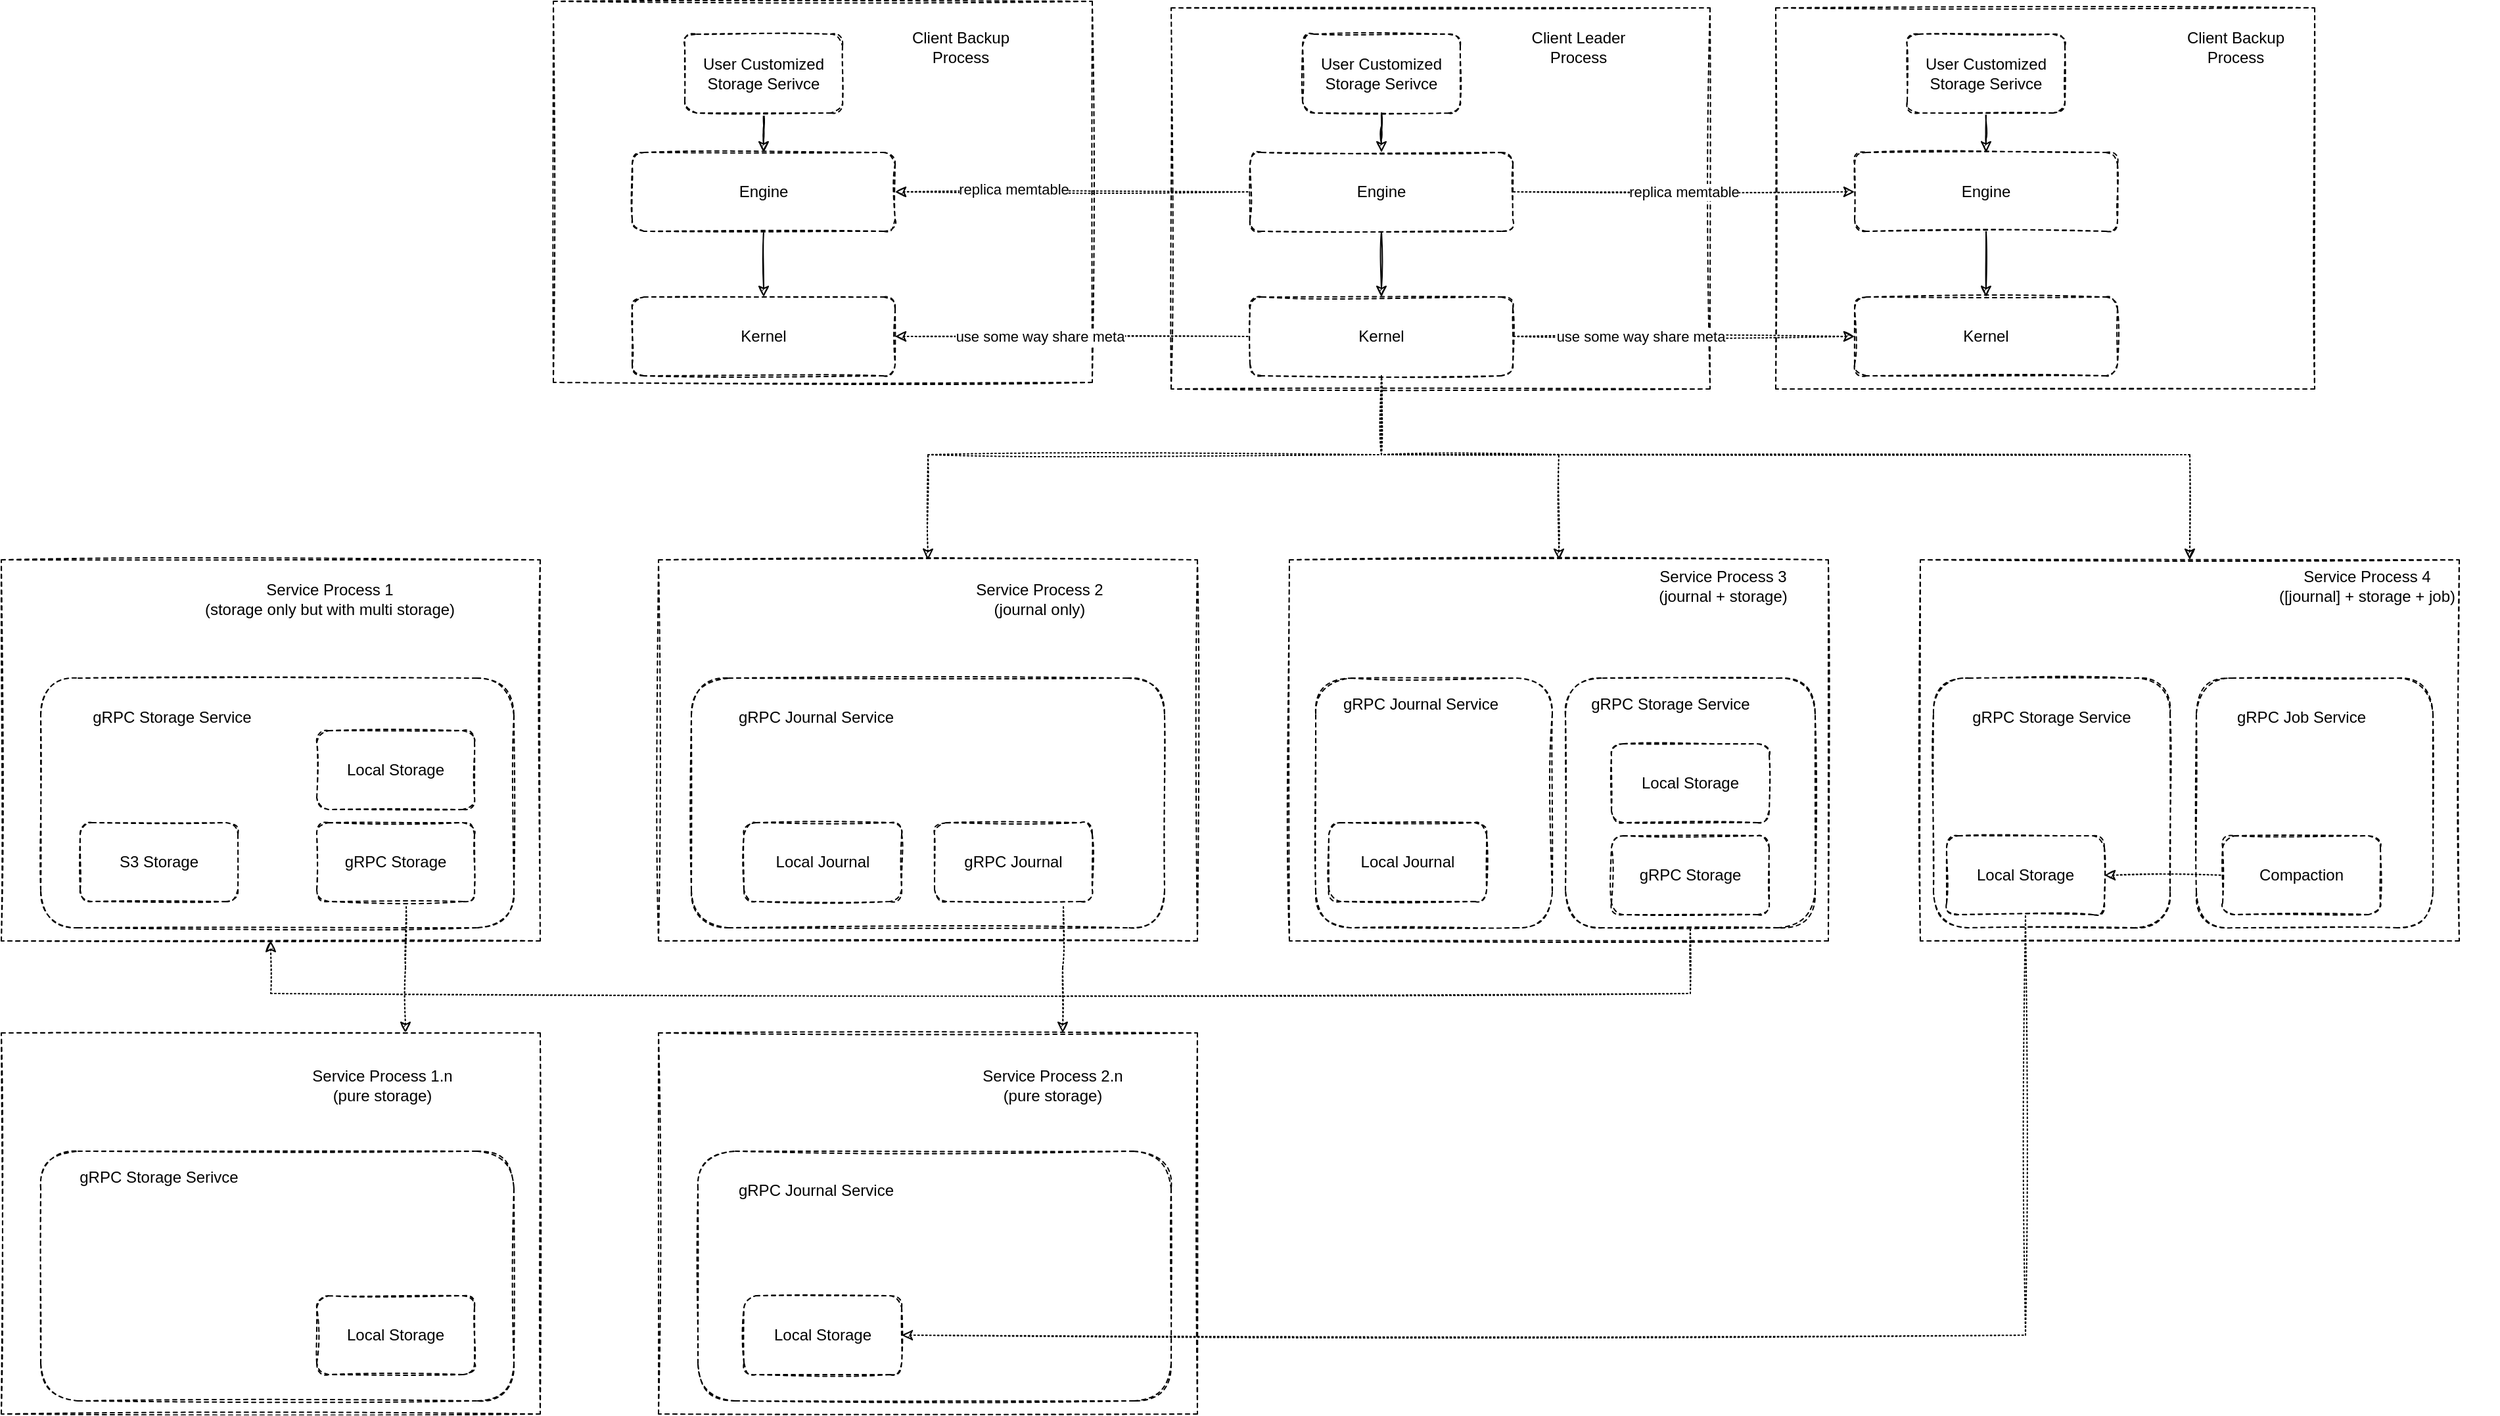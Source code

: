 <mxfile version="14.9.2" type="github">
  <diagram id="p5ktJG7kHRR2MGikXrD1" name="Page-1">
    <mxGraphModel dx="2228" dy="749" grid="1" gridSize="10" guides="1" tooltips="1" connect="1" arrows="1" fold="1" page="1" pageScale="1" pageWidth="850" pageHeight="1100" math="0" shadow="0">
      <root>
        <mxCell id="0" />
        <mxCell id="1" parent="0" />
        <mxCell id="gaqG3cVAWfKeBBLfXeYB-1" value="" style="whiteSpace=wrap;html=1;dashed=1;sketch=1;" vertex="1" parent="1">
          <mxGeometry x="200" y="150" width="410" height="290" as="geometry" />
        </mxCell>
        <mxCell id="gaqG3cVAWfKeBBLfXeYB-2" value="Kernel" style="rounded=1;whiteSpace=wrap;html=1;dashed=1;sketch=1;" vertex="1" parent="1">
          <mxGeometry x="260" y="370" width="200" height="60" as="geometry" />
        </mxCell>
        <mxCell id="gaqG3cVAWfKeBBLfXeYB-95" style="edgeStyle=orthogonalEdgeStyle;rounded=0;sketch=1;orthogonalLoop=1;jettySize=auto;html=1;entryX=0.5;entryY=1;entryDx=0;entryDy=0;dashed=1;dashPattern=1 2;startArrow=classic;startFill=1;endArrow=none;endFill=0;" edge="1" parent="1" source="gaqG3cVAWfKeBBLfXeYB-3" target="gaqG3cVAWfKeBBLfXeYB-2">
          <mxGeometry relative="1" as="geometry">
            <Array as="points">
              <mxPoint x="15" y="490" />
              <mxPoint x="360" y="490" />
            </Array>
          </mxGeometry>
        </mxCell>
        <mxCell id="gaqG3cVAWfKeBBLfXeYB-3" value="" style="whiteSpace=wrap;html=1;dashed=1;sketch=1;" vertex="1" parent="1">
          <mxGeometry x="-190" y="570" width="410" height="290" as="geometry" />
        </mxCell>
        <mxCell id="gaqG3cVAWfKeBBLfXeYB-5" value="" style="whiteSpace=wrap;html=1;dashed=1;sketch=1;" vertex="1" parent="1">
          <mxGeometry x="-690" y="570" width="410" height="290" as="geometry" />
        </mxCell>
        <mxCell id="gaqG3cVAWfKeBBLfXeYB-8" style="edgeStyle=orthogonalEdgeStyle;rounded=0;sketch=1;orthogonalLoop=1;jettySize=auto;html=1;exitX=0.5;exitY=1;exitDx=0;exitDy=0;" edge="1" parent="1" source="gaqG3cVAWfKeBBLfXeYB-6" target="gaqG3cVAWfKeBBLfXeYB-7">
          <mxGeometry relative="1" as="geometry" />
        </mxCell>
        <mxCell id="gaqG3cVAWfKeBBLfXeYB-6" value="User Customized Storage Serivce" style="rounded=1;whiteSpace=wrap;html=1;dashed=1;sketch=1;" vertex="1" parent="1">
          <mxGeometry x="300" y="170" width="120" height="60" as="geometry" />
        </mxCell>
        <mxCell id="gaqG3cVAWfKeBBLfXeYB-9" style="edgeStyle=orthogonalEdgeStyle;rounded=0;sketch=1;orthogonalLoop=1;jettySize=auto;html=1;entryX=0.5;entryY=0;entryDx=0;entryDy=0;" edge="1" parent="1" source="gaqG3cVAWfKeBBLfXeYB-7" target="gaqG3cVAWfKeBBLfXeYB-2">
          <mxGeometry relative="1" as="geometry" />
        </mxCell>
        <mxCell id="gaqG3cVAWfKeBBLfXeYB-7" value="Engine" style="rounded=1;whiteSpace=wrap;html=1;dashed=1;sketch=1;" vertex="1" parent="1">
          <mxGeometry x="260" y="260" width="200" height="60" as="geometry" />
        </mxCell>
        <mxCell id="gaqG3cVAWfKeBBLfXeYB-10" value="" style="whiteSpace=wrap;html=1;dashed=1;sketch=1;" vertex="1" parent="1">
          <mxGeometry x="-270" y="145" width="410" height="290" as="geometry" />
        </mxCell>
        <mxCell id="gaqG3cVAWfKeBBLfXeYB-36" style="edgeStyle=orthogonalEdgeStyle;rounded=0;sketch=1;orthogonalLoop=1;jettySize=auto;html=1;exitX=1;exitY=0.5;exitDx=0;exitDy=0;entryX=0;entryY=0.5;entryDx=0;entryDy=0;dashed=1;dashPattern=1 2;startArrow=classic;startFill=1;endArrow=none;endFill=0;" edge="1" parent="1" source="gaqG3cVAWfKeBBLfXeYB-11" target="gaqG3cVAWfKeBBLfXeYB-2">
          <mxGeometry relative="1" as="geometry" />
        </mxCell>
        <mxCell id="gaqG3cVAWfKeBBLfXeYB-38" value="use some way share meta" style="edgeLabel;html=1;align=center;verticalAlign=middle;resizable=0;points=[];" vertex="1" connectable="0" parent="gaqG3cVAWfKeBBLfXeYB-36">
          <mxGeometry x="-0.459" y="-2" relative="1" as="geometry">
            <mxPoint x="37" y="-2" as="offset" />
          </mxGeometry>
        </mxCell>
        <mxCell id="gaqG3cVAWfKeBBLfXeYB-11" value="Kernel" style="rounded=1;whiteSpace=wrap;html=1;dashed=1;sketch=1;" vertex="1" parent="1">
          <mxGeometry x="-210" y="370" width="200" height="60" as="geometry" />
        </mxCell>
        <mxCell id="gaqG3cVAWfKeBBLfXeYB-12" style="edgeStyle=orthogonalEdgeStyle;rounded=0;sketch=1;orthogonalLoop=1;jettySize=auto;html=1;exitX=0.5;exitY=1;exitDx=0;exitDy=0;" edge="1" parent="1" source="gaqG3cVAWfKeBBLfXeYB-13" target="gaqG3cVAWfKeBBLfXeYB-15">
          <mxGeometry relative="1" as="geometry" />
        </mxCell>
        <mxCell id="gaqG3cVAWfKeBBLfXeYB-13" value="User Customized Storage Serivce" style="rounded=1;whiteSpace=wrap;html=1;dashed=1;sketch=1;" vertex="1" parent="1">
          <mxGeometry x="-170" y="170" width="120" height="60" as="geometry" />
        </mxCell>
        <mxCell id="gaqG3cVAWfKeBBLfXeYB-14" style="edgeStyle=orthogonalEdgeStyle;rounded=0;sketch=1;orthogonalLoop=1;jettySize=auto;html=1;entryX=0.5;entryY=0;entryDx=0;entryDy=0;" edge="1" parent="1" source="gaqG3cVAWfKeBBLfXeYB-15" target="gaqG3cVAWfKeBBLfXeYB-11">
          <mxGeometry relative="1" as="geometry" />
        </mxCell>
        <mxCell id="gaqG3cVAWfKeBBLfXeYB-31" style="edgeStyle=orthogonalEdgeStyle;rounded=0;sketch=1;orthogonalLoop=1;jettySize=auto;html=1;exitX=1;exitY=0.5;exitDx=0;exitDy=0;dashed=1;startArrow=classic;startFill=1;endArrow=none;endFill=0;dashPattern=1 2;" edge="1" parent="1" source="gaqG3cVAWfKeBBLfXeYB-15" target="gaqG3cVAWfKeBBLfXeYB-7">
          <mxGeometry relative="1" as="geometry" />
        </mxCell>
        <mxCell id="gaqG3cVAWfKeBBLfXeYB-32" value="replica memtable" style="edgeLabel;html=1;align=center;verticalAlign=middle;resizable=0;points=[];" vertex="1" connectable="0" parent="gaqG3cVAWfKeBBLfXeYB-31">
          <mxGeometry x="-0.333" y="2" relative="1" as="geometry">
            <mxPoint as="offset" />
          </mxGeometry>
        </mxCell>
        <mxCell id="gaqG3cVAWfKeBBLfXeYB-15" value="Engine" style="rounded=1;whiteSpace=wrap;html=1;dashed=1;sketch=1;" vertex="1" parent="1">
          <mxGeometry x="-210" y="260" width="200" height="60" as="geometry" />
        </mxCell>
        <mxCell id="gaqG3cVAWfKeBBLfXeYB-16" value="" style="whiteSpace=wrap;html=1;dashed=1;sketch=1;" vertex="1" parent="1">
          <mxGeometry x="660" y="150" width="410" height="290" as="geometry" />
        </mxCell>
        <mxCell id="gaqG3cVAWfKeBBLfXeYB-37" style="edgeStyle=orthogonalEdgeStyle;rounded=0;sketch=1;orthogonalLoop=1;jettySize=auto;html=1;exitX=0;exitY=0.5;exitDx=0;exitDy=0;entryX=1;entryY=0.5;entryDx=0;entryDy=0;dashed=1;dashPattern=1 2;startArrow=classic;startFill=1;endArrow=none;endFill=0;" edge="1" parent="1" source="gaqG3cVAWfKeBBLfXeYB-17" target="gaqG3cVAWfKeBBLfXeYB-2">
          <mxGeometry relative="1" as="geometry" />
        </mxCell>
        <mxCell id="gaqG3cVAWfKeBBLfXeYB-39" value="use some way share meta" style="edgeLabel;html=1;align=center;verticalAlign=middle;resizable=0;points=[];" vertex="1" connectable="0" parent="gaqG3cVAWfKeBBLfXeYB-37">
          <mxGeometry x="0.254" relative="1" as="geometry">
            <mxPoint as="offset" />
          </mxGeometry>
        </mxCell>
        <mxCell id="gaqG3cVAWfKeBBLfXeYB-17" value="Kernel" style="rounded=1;whiteSpace=wrap;html=1;dashed=1;sketch=1;" vertex="1" parent="1">
          <mxGeometry x="720" y="370" width="200" height="60" as="geometry" />
        </mxCell>
        <mxCell id="gaqG3cVAWfKeBBLfXeYB-18" style="edgeStyle=orthogonalEdgeStyle;rounded=0;sketch=1;orthogonalLoop=1;jettySize=auto;html=1;exitX=0.5;exitY=1;exitDx=0;exitDy=0;" edge="1" parent="1" source="gaqG3cVAWfKeBBLfXeYB-19" target="gaqG3cVAWfKeBBLfXeYB-21">
          <mxGeometry relative="1" as="geometry" />
        </mxCell>
        <mxCell id="gaqG3cVAWfKeBBLfXeYB-19" value="User Customized Storage Serivce" style="rounded=1;whiteSpace=wrap;html=1;dashed=1;sketch=1;" vertex="1" parent="1">
          <mxGeometry x="760" y="170" width="120" height="60" as="geometry" />
        </mxCell>
        <mxCell id="gaqG3cVAWfKeBBLfXeYB-20" style="edgeStyle=orthogonalEdgeStyle;rounded=0;sketch=1;orthogonalLoop=1;jettySize=auto;html=1;entryX=0.5;entryY=0;entryDx=0;entryDy=0;" edge="1" parent="1" source="gaqG3cVAWfKeBBLfXeYB-21" target="gaqG3cVAWfKeBBLfXeYB-17">
          <mxGeometry relative="1" as="geometry" />
        </mxCell>
        <mxCell id="gaqG3cVAWfKeBBLfXeYB-33" style="edgeStyle=orthogonalEdgeStyle;rounded=0;sketch=1;orthogonalLoop=1;jettySize=auto;html=1;exitX=0;exitY=0.5;exitDx=0;exitDy=0;dashed=1;dashPattern=1 2;startArrow=classic;startFill=1;endArrow=none;endFill=0;" edge="1" parent="1" source="gaqG3cVAWfKeBBLfXeYB-21" target="gaqG3cVAWfKeBBLfXeYB-7">
          <mxGeometry relative="1" as="geometry" />
        </mxCell>
        <mxCell id="gaqG3cVAWfKeBBLfXeYB-34" value="replica memtable" style="edgeLabel;html=1;align=center;verticalAlign=middle;resizable=0;points=[];" vertex="1" connectable="0" parent="gaqG3cVAWfKeBBLfXeYB-33">
          <mxGeometry x="0.108" relative="1" as="geometry">
            <mxPoint x="14" as="offset" />
          </mxGeometry>
        </mxCell>
        <mxCell id="gaqG3cVAWfKeBBLfXeYB-21" value="Engine" style="rounded=1;whiteSpace=wrap;html=1;dashed=1;sketch=1;" vertex="1" parent="1">
          <mxGeometry x="720" y="260" width="200" height="60" as="geometry" />
        </mxCell>
        <mxCell id="gaqG3cVAWfKeBBLfXeYB-24" value="Client Leader Process" style="text;html=1;strokeColor=none;fillColor=none;align=center;verticalAlign=middle;whiteSpace=wrap;rounded=0;dashed=1;sketch=1;" vertex="1" parent="1">
          <mxGeometry x="470" y="170" width="80" height="20" as="geometry" />
        </mxCell>
        <mxCell id="gaqG3cVAWfKeBBLfXeYB-25" value="Client Backup Process" style="text;html=1;strokeColor=none;fillColor=none;align=center;verticalAlign=middle;whiteSpace=wrap;rounded=0;dashed=1;sketch=1;" vertex="1" parent="1">
          <mxGeometry y="170" width="80" height="20" as="geometry" />
        </mxCell>
        <mxCell id="gaqG3cVAWfKeBBLfXeYB-26" value="Client Backup Process" style="text;html=1;strokeColor=none;fillColor=none;align=center;verticalAlign=middle;whiteSpace=wrap;rounded=0;dashed=1;sketch=1;" vertex="1" parent="1">
          <mxGeometry x="970" y="170" width="80" height="20" as="geometry" />
        </mxCell>
        <mxCell id="gaqG3cVAWfKeBBLfXeYB-42" value="" style="rounded=1;whiteSpace=wrap;html=1;dashed=1;sketch=1;" vertex="1" parent="1">
          <mxGeometry x="-660" y="660" width="360" height="190" as="geometry" />
        </mxCell>
        <mxCell id="gaqG3cVAWfKeBBLfXeYB-41" value="Local Storage" style="rounded=1;whiteSpace=wrap;html=1;dashed=1;sketch=1;" vertex="1" parent="1">
          <mxGeometry x="-450" y="700" width="120" height="60" as="geometry" />
        </mxCell>
        <mxCell id="gaqG3cVAWfKeBBLfXeYB-43" value="Service Process 1&lt;br&gt;(storage only but with multi storage)" style="text;html=1;strokeColor=none;fillColor=none;align=center;verticalAlign=middle;whiteSpace=wrap;rounded=0;dashed=1;sketch=1;" vertex="1" parent="1">
          <mxGeometry x="-540" y="590" width="200" height="20" as="geometry" />
        </mxCell>
        <mxCell id="gaqG3cVAWfKeBBLfXeYB-44" value="S3 Storage" style="rounded=1;whiteSpace=wrap;html=1;dashed=1;sketch=1;" vertex="1" parent="1">
          <mxGeometry x="-630" y="770" width="120" height="60" as="geometry" />
        </mxCell>
        <mxCell id="gaqG3cVAWfKeBBLfXeYB-45" value="gRPC Storage Service" style="text;html=1;strokeColor=none;fillColor=none;align=center;verticalAlign=middle;whiteSpace=wrap;rounded=0;dashed=1;sketch=1;" vertex="1" parent="1">
          <mxGeometry x="-630" y="680" width="140" height="20" as="geometry" />
        </mxCell>
        <mxCell id="gaqG3cVAWfKeBBLfXeYB-46" value="Service Process 2&lt;br&gt;(journal only)" style="text;html=1;strokeColor=none;fillColor=none;align=center;verticalAlign=middle;whiteSpace=wrap;rounded=0;dashed=1;sketch=1;" vertex="1" parent="1">
          <mxGeometry y="590" width="200" height="20" as="geometry" />
        </mxCell>
        <mxCell id="gaqG3cVAWfKeBBLfXeYB-47" value="gRPC Storage" style="rounded=1;whiteSpace=wrap;html=1;dashed=1;sketch=1;" vertex="1" parent="1">
          <mxGeometry x="-450" y="770" width="120" height="60" as="geometry" />
        </mxCell>
        <mxCell id="gaqG3cVAWfKeBBLfXeYB-66" style="edgeStyle=orthogonalEdgeStyle;rounded=0;sketch=1;orthogonalLoop=1;jettySize=auto;html=1;exitX=0.75;exitY=0;exitDx=0;exitDy=0;entryX=0.567;entryY=1.067;entryDx=0;entryDy=0;entryPerimeter=0;dashed=1;dashPattern=1 2;startArrow=classic;startFill=1;endArrow=none;endFill=0;" edge="1" parent="1" source="gaqG3cVAWfKeBBLfXeYB-48" target="gaqG3cVAWfKeBBLfXeYB-47">
          <mxGeometry relative="1" as="geometry" />
        </mxCell>
        <mxCell id="gaqG3cVAWfKeBBLfXeYB-48" value="" style="whiteSpace=wrap;html=1;dashed=1;sketch=1;" vertex="1" parent="1">
          <mxGeometry x="-690" y="930" width="410" height="290" as="geometry" />
        </mxCell>
        <mxCell id="gaqG3cVAWfKeBBLfXeYB-49" value="Service Process 1.n&lt;br&gt;(pure storage)" style="text;html=1;strokeColor=none;fillColor=none;align=center;verticalAlign=middle;whiteSpace=wrap;rounded=0;dashed=1;sketch=1;" vertex="1" parent="1">
          <mxGeometry x="-500" y="960" width="200" height="20" as="geometry" />
        </mxCell>
        <mxCell id="gaqG3cVAWfKeBBLfXeYB-50" value="" style="rounded=1;whiteSpace=wrap;html=1;dashed=1;sketch=1;" vertex="1" parent="1">
          <mxGeometry x="-660" y="1020" width="360" height="190" as="geometry" />
        </mxCell>
        <mxCell id="gaqG3cVAWfKeBBLfXeYB-51" value="gRPC Storage Serivce" style="text;html=1;strokeColor=none;fillColor=none;align=center;verticalAlign=middle;whiteSpace=wrap;rounded=0;dashed=1;sketch=1;" vertex="1" parent="1">
          <mxGeometry x="-640" y="1030" width="140" height="20" as="geometry" />
        </mxCell>
        <mxCell id="gaqG3cVAWfKeBBLfXeYB-52" value="Local Storage" style="rounded=1;whiteSpace=wrap;html=1;dashed=1;sketch=1;" vertex="1" parent="1">
          <mxGeometry x="-450" y="1130" width="120" height="60" as="geometry" />
        </mxCell>
        <mxCell id="gaqG3cVAWfKeBBLfXeYB-56" value="" style="rounded=1;whiteSpace=wrap;html=1;dashed=1;sketch=1;" vertex="1" parent="1">
          <mxGeometry x="-165" y="660" width="360" height="190" as="geometry" />
        </mxCell>
        <mxCell id="gaqG3cVAWfKeBBLfXeYB-40" value="Local Journal" style="rounded=1;whiteSpace=wrap;html=1;dashed=1;sketch=1;" vertex="1" parent="1">
          <mxGeometry x="-125" y="770" width="120" height="60" as="geometry" />
        </mxCell>
        <mxCell id="gaqG3cVAWfKeBBLfXeYB-58" value="gRPC Journal Service" style="text;html=1;strokeColor=none;fillColor=none;align=center;verticalAlign=middle;whiteSpace=wrap;rounded=0;dashed=1;sketch=1;" vertex="1" parent="1">
          <mxGeometry x="-140" y="680" width="140" height="20" as="geometry" />
        </mxCell>
        <mxCell id="gaqG3cVAWfKeBBLfXeYB-96" style="edgeStyle=orthogonalEdgeStyle;rounded=0;sketch=1;orthogonalLoop=1;jettySize=auto;html=1;dashed=1;dashPattern=1 2;startArrow=classic;startFill=1;endArrow=none;endFill=0;" edge="1" parent="1" source="gaqG3cVAWfKeBBLfXeYB-60" target="gaqG3cVAWfKeBBLfXeYB-2">
          <mxGeometry relative="1" as="geometry">
            <Array as="points">
              <mxPoint x="495" y="490" />
              <mxPoint x="360" y="490" />
            </Array>
          </mxGeometry>
        </mxCell>
        <mxCell id="gaqG3cVAWfKeBBLfXeYB-60" value="" style="whiteSpace=wrap;html=1;dashed=1;sketch=1;" vertex="1" parent="1">
          <mxGeometry x="290" y="570" width="410" height="290" as="geometry" />
        </mxCell>
        <mxCell id="gaqG3cVAWfKeBBLfXeYB-69" style="edgeStyle=orthogonalEdgeStyle;rounded=0;sketch=1;orthogonalLoop=1;jettySize=auto;html=1;exitX=0.75;exitY=0;exitDx=0;exitDy=0;entryX=0.817;entryY=1.067;entryDx=0;entryDy=0;entryPerimeter=0;dashed=1;dashPattern=1 2;startArrow=classic;startFill=1;endArrow=none;endFill=0;" edge="1" parent="1" source="gaqG3cVAWfKeBBLfXeYB-61" target="gaqG3cVAWfKeBBLfXeYB-67">
          <mxGeometry relative="1" as="geometry" />
        </mxCell>
        <mxCell id="gaqG3cVAWfKeBBLfXeYB-61" value="" style="whiteSpace=wrap;html=1;dashed=1;sketch=1;" vertex="1" parent="1">
          <mxGeometry x="-190" y="930" width="410" height="290" as="geometry" />
        </mxCell>
        <mxCell id="gaqG3cVAWfKeBBLfXeYB-62" value="" style="rounded=1;whiteSpace=wrap;html=1;dashed=1;sketch=1;" vertex="1" parent="1">
          <mxGeometry x="-160" y="1020" width="360" height="190" as="geometry" />
        </mxCell>
        <mxCell id="gaqG3cVAWfKeBBLfXeYB-63" value="Local Storage" style="rounded=1;whiteSpace=wrap;html=1;dashed=1;sketch=1;" vertex="1" parent="1">
          <mxGeometry x="-125" y="1130" width="120" height="60" as="geometry" />
        </mxCell>
        <mxCell id="gaqG3cVAWfKeBBLfXeYB-64" value="gRPC Journal Service" style="text;html=1;strokeColor=none;fillColor=none;align=center;verticalAlign=middle;whiteSpace=wrap;rounded=0;dashed=1;sketch=1;" vertex="1" parent="1">
          <mxGeometry x="-140" y="1040" width="140" height="20" as="geometry" />
        </mxCell>
        <mxCell id="gaqG3cVAWfKeBBLfXeYB-65" value="Service Process 2.n&lt;br&gt;(pure storage)" style="text;html=1;strokeColor=none;fillColor=none;align=center;verticalAlign=middle;whiteSpace=wrap;rounded=0;dashed=1;sketch=1;" vertex="1" parent="1">
          <mxGeometry x="10" y="960" width="200" height="20" as="geometry" />
        </mxCell>
        <mxCell id="gaqG3cVAWfKeBBLfXeYB-67" value="gRPC Journal" style="rounded=1;whiteSpace=wrap;html=1;dashed=1;sketch=1;" vertex="1" parent="1">
          <mxGeometry x="20" y="770" width="120" height="60" as="geometry" />
        </mxCell>
        <mxCell id="gaqG3cVAWfKeBBLfXeYB-97" style="edgeStyle=orthogonalEdgeStyle;rounded=0;sketch=1;orthogonalLoop=1;jettySize=auto;html=1;dashed=1;dashPattern=1 2;startArrow=classic;startFill=1;endArrow=none;endFill=0;" edge="1" parent="1" source="gaqG3cVAWfKeBBLfXeYB-70" target="gaqG3cVAWfKeBBLfXeYB-2">
          <mxGeometry relative="1" as="geometry">
            <Array as="points">
              <mxPoint x="975" y="490" />
              <mxPoint x="360" y="490" />
            </Array>
          </mxGeometry>
        </mxCell>
        <mxCell id="gaqG3cVAWfKeBBLfXeYB-70" value="" style="whiteSpace=wrap;html=1;dashed=1;sketch=1;" vertex="1" parent="1">
          <mxGeometry x="770" y="570" width="410" height="290" as="geometry" />
        </mxCell>
        <mxCell id="gaqG3cVAWfKeBBLfXeYB-71" value="" style="rounded=1;whiteSpace=wrap;html=1;dashed=1;sketch=1;" vertex="1" parent="1">
          <mxGeometry x="310" y="660" width="180" height="190" as="geometry" />
        </mxCell>
        <mxCell id="gaqG3cVAWfKeBBLfXeYB-72" value="" style="rounded=1;whiteSpace=wrap;html=1;dashed=1;sketch=1;" vertex="1" parent="1">
          <mxGeometry x="500" y="660" width="190" height="190" as="geometry" />
        </mxCell>
        <mxCell id="gaqG3cVAWfKeBBLfXeYB-73" value="Local Journal" style="rounded=1;whiteSpace=wrap;html=1;dashed=1;sketch=1;" vertex="1" parent="1">
          <mxGeometry x="320" y="770" width="120" height="60" as="geometry" />
        </mxCell>
        <mxCell id="gaqG3cVAWfKeBBLfXeYB-74" value="Local Storage" style="rounded=1;whiteSpace=wrap;html=1;dashed=1;sketch=1;" vertex="1" parent="1">
          <mxGeometry x="535" y="710" width="120" height="60" as="geometry" />
        </mxCell>
        <mxCell id="gaqG3cVAWfKeBBLfXeYB-75" value="gRPC Storage" style="rounded=1;whiteSpace=wrap;html=1;dashed=1;sketch=1;" vertex="1" parent="1">
          <mxGeometry x="535" y="780" width="120" height="60" as="geometry" />
        </mxCell>
        <mxCell id="gaqG3cVAWfKeBBLfXeYB-76" value="Service Process 3&lt;br&gt;(journal + storage)" style="text;html=1;strokeColor=none;fillColor=none;align=center;verticalAlign=middle;whiteSpace=wrap;rounded=0;dashed=1;sketch=1;" vertex="1" parent="1">
          <mxGeometry x="520" y="580" width="200" height="20" as="geometry" />
        </mxCell>
        <mxCell id="gaqG3cVAWfKeBBLfXeYB-77" value="gRPC Journal Service" style="text;html=1;strokeColor=none;fillColor=none;align=center;verticalAlign=middle;whiteSpace=wrap;rounded=0;dashed=1;sketch=1;" vertex="1" parent="1">
          <mxGeometry x="320" y="670" width="140" height="20" as="geometry" />
        </mxCell>
        <mxCell id="gaqG3cVAWfKeBBLfXeYB-78" value="gRPC Storage Service" style="text;html=1;strokeColor=none;fillColor=none;align=center;verticalAlign=middle;whiteSpace=wrap;rounded=0;dashed=1;sketch=1;" vertex="1" parent="1">
          <mxGeometry x="510" y="670" width="140" height="20" as="geometry" />
        </mxCell>
        <mxCell id="gaqG3cVAWfKeBBLfXeYB-80" style="edgeStyle=orthogonalEdgeStyle;rounded=0;sketch=1;orthogonalLoop=1;jettySize=auto;html=1;dashed=1;dashPattern=1 2;startArrow=classic;startFill=1;endArrow=none;endFill=0;entryX=0.5;entryY=1;entryDx=0;entryDy=0;" edge="1" parent="1" source="gaqG3cVAWfKeBBLfXeYB-5" target="gaqG3cVAWfKeBBLfXeYB-72">
          <mxGeometry relative="1" as="geometry">
            <mxPoint x="500" y="920" as="targetPoint" />
            <Array as="points">
              <mxPoint x="-485" y="900" />
              <mxPoint x="595" y="900" />
            </Array>
          </mxGeometry>
        </mxCell>
        <mxCell id="gaqG3cVAWfKeBBLfXeYB-81" value="Service Process 4&lt;br&gt;([journal] + storage + job)" style="text;html=1;strokeColor=none;fillColor=none;align=center;verticalAlign=middle;whiteSpace=wrap;rounded=0;dashed=1;sketch=1;" vertex="1" parent="1">
          <mxGeometry x="1010" y="580" width="200" height="20" as="geometry" />
        </mxCell>
        <mxCell id="gaqG3cVAWfKeBBLfXeYB-86" value="" style="rounded=1;whiteSpace=wrap;html=1;dashed=1;sketch=1;" vertex="1" parent="1">
          <mxGeometry x="780" y="660" width="180" height="190" as="geometry" />
        </mxCell>
        <mxCell id="gaqG3cVAWfKeBBLfXeYB-87" value="" style="rounded=1;whiteSpace=wrap;html=1;dashed=1;sketch=1;" vertex="1" parent="1">
          <mxGeometry x="980" y="660" width="180" height="190" as="geometry" />
        </mxCell>
        <mxCell id="gaqG3cVAWfKeBBLfXeYB-89" value="gRPC Storage Service" style="text;html=1;strokeColor=none;fillColor=none;align=center;verticalAlign=middle;whiteSpace=wrap;rounded=0;dashed=1;sketch=1;" vertex="1" parent="1">
          <mxGeometry x="800" y="680" width="140" height="20" as="geometry" />
        </mxCell>
        <mxCell id="gaqG3cVAWfKeBBLfXeYB-93" style="edgeStyle=orthogonalEdgeStyle;rounded=0;sketch=1;orthogonalLoop=1;jettySize=auto;html=1;exitX=1;exitY=0.5;exitDx=0;exitDy=0;entryX=0;entryY=0.5;entryDx=0;entryDy=0;dashed=1;dashPattern=1 2;startArrow=classic;startFill=1;endArrow=none;endFill=0;" edge="1" parent="1" source="gaqG3cVAWfKeBBLfXeYB-90" target="gaqG3cVAWfKeBBLfXeYB-92">
          <mxGeometry relative="1" as="geometry" />
        </mxCell>
        <mxCell id="gaqG3cVAWfKeBBLfXeYB-90" value="Local Storage" style="rounded=1;whiteSpace=wrap;html=1;dashed=1;sketch=1;" vertex="1" parent="1">
          <mxGeometry x="790" y="780" width="120" height="60" as="geometry" />
        </mxCell>
        <mxCell id="gaqG3cVAWfKeBBLfXeYB-91" value="gRPC Job Service" style="text;html=1;strokeColor=none;fillColor=none;align=center;verticalAlign=middle;whiteSpace=wrap;rounded=0;dashed=1;sketch=1;" vertex="1" parent="1">
          <mxGeometry x="990" y="680" width="140" height="20" as="geometry" />
        </mxCell>
        <mxCell id="gaqG3cVAWfKeBBLfXeYB-92" value="Compaction" style="rounded=1;whiteSpace=wrap;html=1;dashed=1;sketch=1;" vertex="1" parent="1">
          <mxGeometry x="1000" y="780" width="120" height="60" as="geometry" />
        </mxCell>
        <mxCell id="gaqG3cVAWfKeBBLfXeYB-94" style="edgeStyle=orthogonalEdgeStyle;rounded=0;sketch=1;orthogonalLoop=1;jettySize=auto;html=1;exitX=1;exitY=0.5;exitDx=0;exitDy=0;entryX=0.5;entryY=1;entryDx=0;entryDy=0;dashed=1;dashPattern=1 2;startArrow=classic;startFill=1;endArrow=none;endFill=0;" edge="1" parent="1" source="gaqG3cVAWfKeBBLfXeYB-63" target="gaqG3cVAWfKeBBLfXeYB-90">
          <mxGeometry relative="1" as="geometry" />
        </mxCell>
      </root>
    </mxGraphModel>
  </diagram>
</mxfile>

